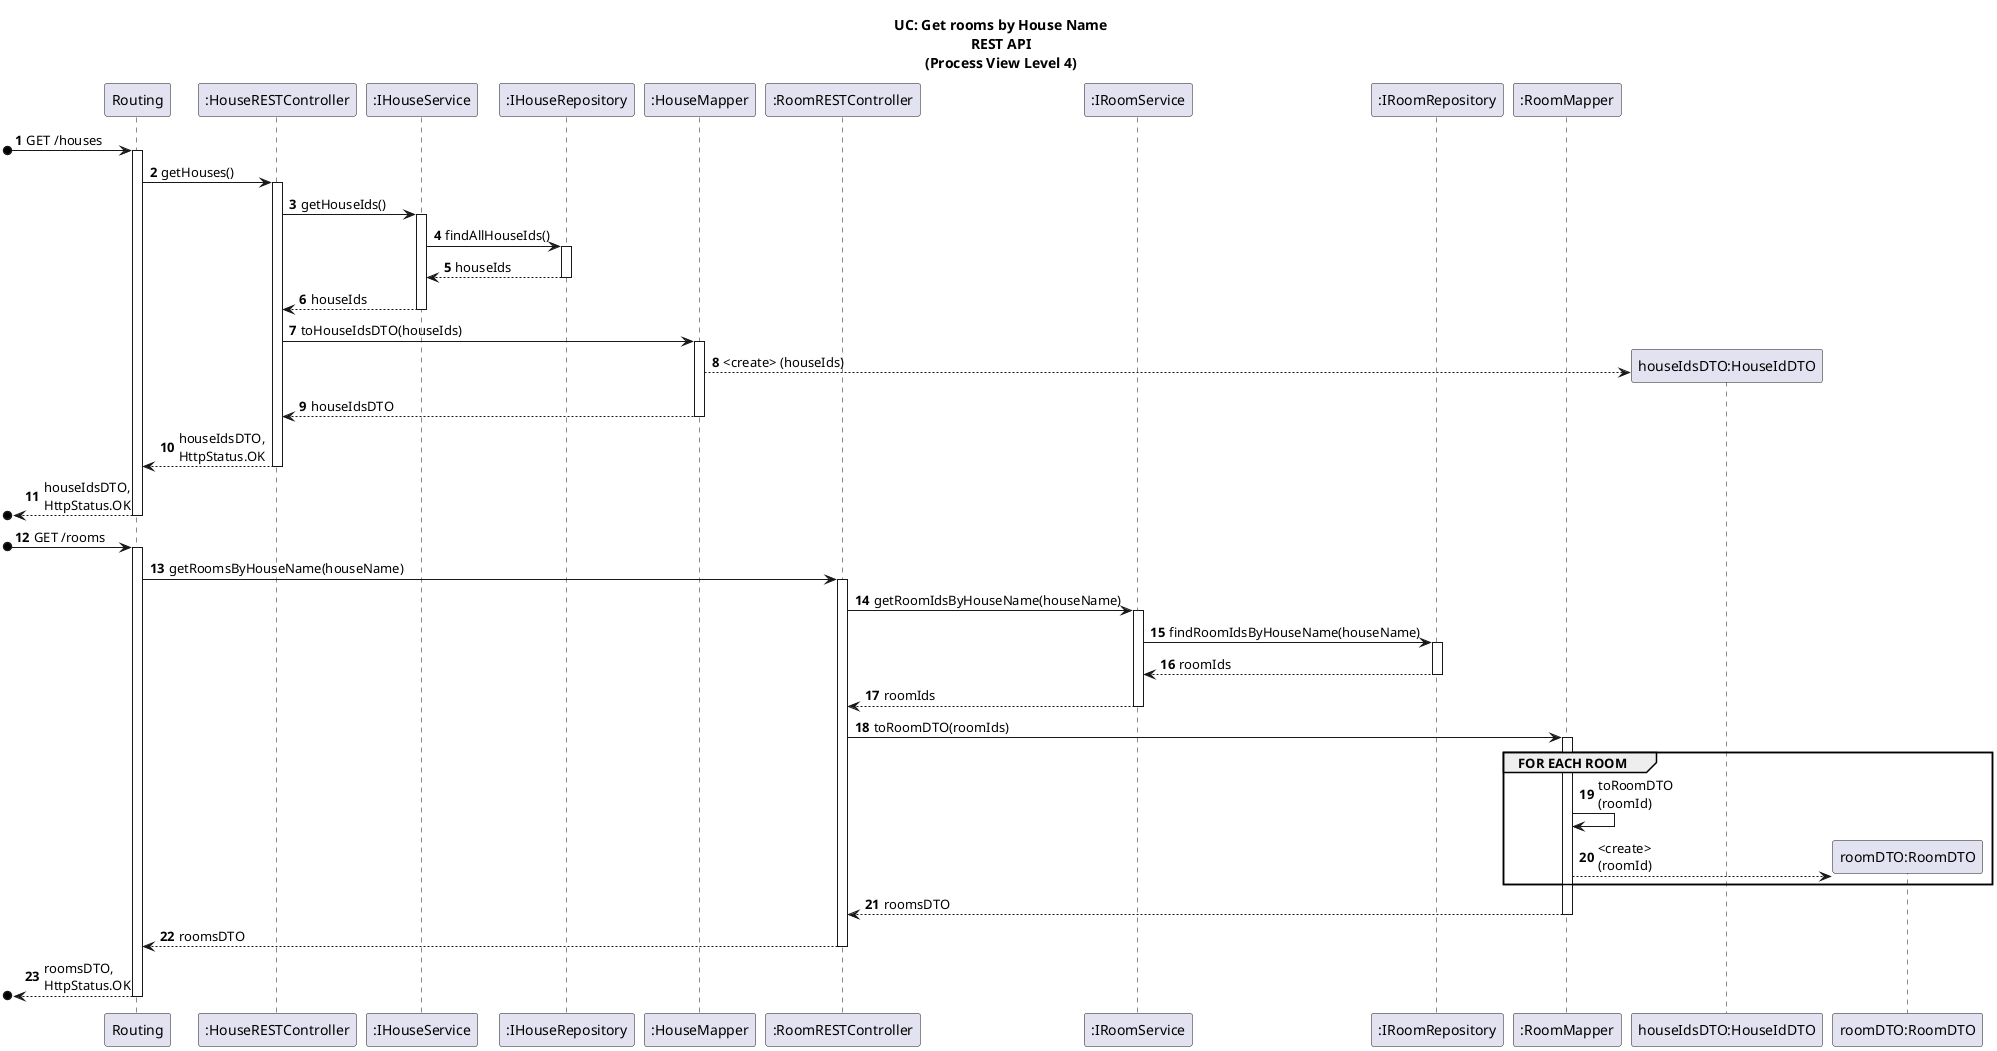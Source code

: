 @startuml

autonumber

title UC: Get rooms by House Name\nREST API\n(Process View Level 4)

/'
As a User, I want to have a list of all rooms in the house in my Web App.
'/

participant "Routing" as ROUT
participant ":HouseRESTController" as LC
participant ":IHouseService" as HS
participant ":IHouseRepository" as HR
participant ":HouseMapper" as M
participant ":RoomRESTController" as GRC
participant ":IRoomService" as RS
participant ":IRoomRepository" as RR
participant ":RoomMapper" as RM
participant "houseIdsDTO:HouseIdDTO" as DTO2
participant "roomDTO:RoomDTO" as RD

[o-> ROUT : GET /houses
activate ROUT
ROUT-> LC : getHouses()
activate LC
LC -> HS : getHouseIds()
activate HS
HS -> HR : findAllHouseIds()
activate HR
HR-->HS : houseIds
deactivate HR
HS-->LC : houseIds
deactivate HS
LC -> M : toHouseIdsDTO(houseIds)
activate M
M-->DTO2** : <create> (houseIds)
M-->LC : houseIdsDTO
deactivate M
LC-->ROUT : houseIdsDTO,\nHttpStatus.OK
deactivate LC
[o<-- ROUT : houseIdsDTO,\nHttpStatus.OK
deactivate ROUT


[o-> ROUT : GET /rooms
activate ROUT
ROUT -> GRC: getRoomsByHouseName(houseName)
activate GRC
GRC-> RS: getRoomIdsByHouseName(houseName)
activate RS
RS -> RR: findRoomIdsByHouseName(houseName)
activate RR
RR --> RS: roomIds
deactivate RR
RS --> GRC : roomIds
deactivate RS
GRC -> RM : toRoomDTO(roomIds)
activate RM
group FOR EACH ROOM
    RM -> RM : toRoomDTO\n(roomId)
    RM --> RD** : <create>\n(roomId)
end
RM --> GRC : roomsDTO
deactivate RM
ROUT <-- GRC : roomsDTO
deactivate GRC
[o<-- ROUT : roomsDTO,\nHttpStatus.OK
deactivate ROUT

@enduml